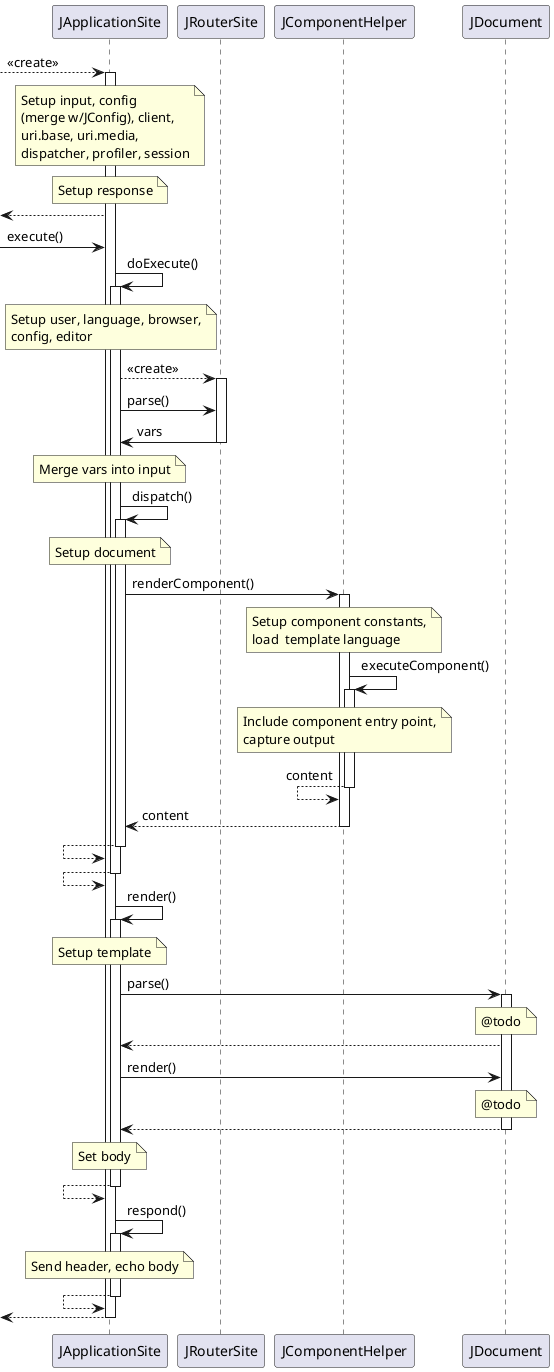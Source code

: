 @startuml
--> JApplicationSite: «create»
activate JApplicationSite

note over JApplicationSite: Setup input, config\n(merge w/JConfig), client,\nuri.base, uri.media,\ndispatcher, profiler, session

note over JApplicationSite: Setup response

<-- JApplicationSite


-> JApplicationSite: execute()

JApplicationSite -> JApplicationSite: doExecute()
    activate JApplicationSite

    note over JApplicationSite: Setup user, language, browser,\nconfig, editor


        JApplicationSite --> JRouterSite: «create»
            activate JRouterSite

        JApplicationSite -> JRouterSite: parse()
            JApplicationSite <- JRouterSite: vars
            deactivate JRouterSite

        note over JApplicationSite: Merge vars into input


    JApplicationSite -> JApplicationSite: dispatch()
        activate JApplicationSite
        note over JApplicationSite: Setup document

        JApplicationSite -> JComponentHelper: renderComponent()
            activate JComponentHelper
            note over JComponentHelper: Setup component constants,\nload  template language

            JComponentHelper -> JComponentHelper: executeComponent()
                activate JComponentHelper
                note over JComponentHelper: Include component entry point,\ncapture output
                JComponentHelper <-- JComponentHelper: content
                deactivate JComponentHelper

            JApplicationSite <-- JComponentHelper: content
            deactivate JComponentHelper

        JApplicationSite <-- JApplicationSite
        deactivate JApplicationSite

    JApplicationSite <-- JApplicationSite
    deactivate JApplicationSite

JApplicationSite -> JApplicationSite: render()
    activate JApplicationSite
    note over JApplicationSite: Setup template

        JApplicationSite -> JDocument: parse()
            activate JDocument
            note over JDocument: @todo
            JApplicationSite <-- JDocument

        JApplicationSite -> JDocument: render()
            note over JDocument: @todo
            JApplicationSite <-- JDocument
            deactivate JDocument

            note over JApplicationSite: Set body

    JApplicationSite <-- JApplicationSite
    deactivate JApplicationSite

JApplicationSite -> JApplicationSite: respond()
    activate JApplicationSite
    note over JApplicationSite: Send header, echo body
    JApplicationSite <-- JApplicationSite
    deactivate JApplicationSite

<-- JApplicationSite
deactivate JApplicationSite
@enduml
